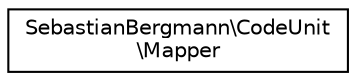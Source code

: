 digraph "Graphical Class Hierarchy"
{
  edge [fontname="Helvetica",fontsize="10",labelfontname="Helvetica",labelfontsize="10"];
  node [fontname="Helvetica",fontsize="10",shape=record];
  rankdir="LR";
  Node0 [label="SebastianBergmann\\CodeUnit\l\\Mapper",height=0.2,width=0.4,color="black", fillcolor="white", style="filled",URL="$classSebastianBergmann_1_1CodeUnit_1_1Mapper.html"];
}

